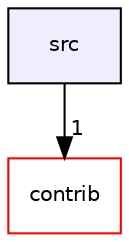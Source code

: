 digraph "src" {
  compound=true
  node [ fontsize="10", fontname="Helvetica"];
  edge [ labelfontsize="10", labelfontname="Helvetica"];
  dir_68267d1309a1af8e8297ef4c3efbcdba [shape=box, label="src", style="filled", fillcolor="#eeeeff", pencolor="black", URL="dir_68267d1309a1af8e8297ef4c3efbcdba.html"];
  dir_3847941dc22744d30c1d316a1f1a60e2 [shape=box label="contrib" fillcolor="white" style="filled" color="red" URL="dir_3847941dc22744d30c1d316a1f1a60e2.html"];
  dir_68267d1309a1af8e8297ef4c3efbcdba->dir_3847941dc22744d30c1d316a1f1a60e2 [headlabel="1", labeldistance=1.5 headhref="dir_000002_000000.html"];
}

